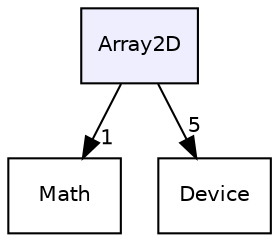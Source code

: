 digraph "Array2D" {
  bgcolor=transparent;
  compound=true
  node [ fontsize="10", fontname="Helvetica"];
  edge [ labelfontsize="10", labelfontname="Helvetica"];
  dir_224ac7b824186f4773522b8bb0743517 [shape=box, label="Array2D", style="filled", fillcolor="#eeeeff", pencolor="black", URL="dir_224ac7b824186f4773522b8bb0743517.html"];
  dir_3813464283bee2267f39dcf080a84d74 [shape=box label="Math" URL="dir_3813464283bee2267f39dcf080a84d74.html"];
  dir_737e998198a830156af4433d00da986d [shape=box label="Device" URL="dir_737e998198a830156af4433d00da986d.html"];
  dir_224ac7b824186f4773522b8bb0743517->dir_3813464283bee2267f39dcf080a84d74 [headlabel="1", labeldistance=1.5 headhref="dir_000001_000003.html"];
  dir_224ac7b824186f4773522b8bb0743517->dir_737e998198a830156af4433d00da986d [headlabel="5", labeldistance=1.5 headhref="dir_000001_000002.html"];
}

